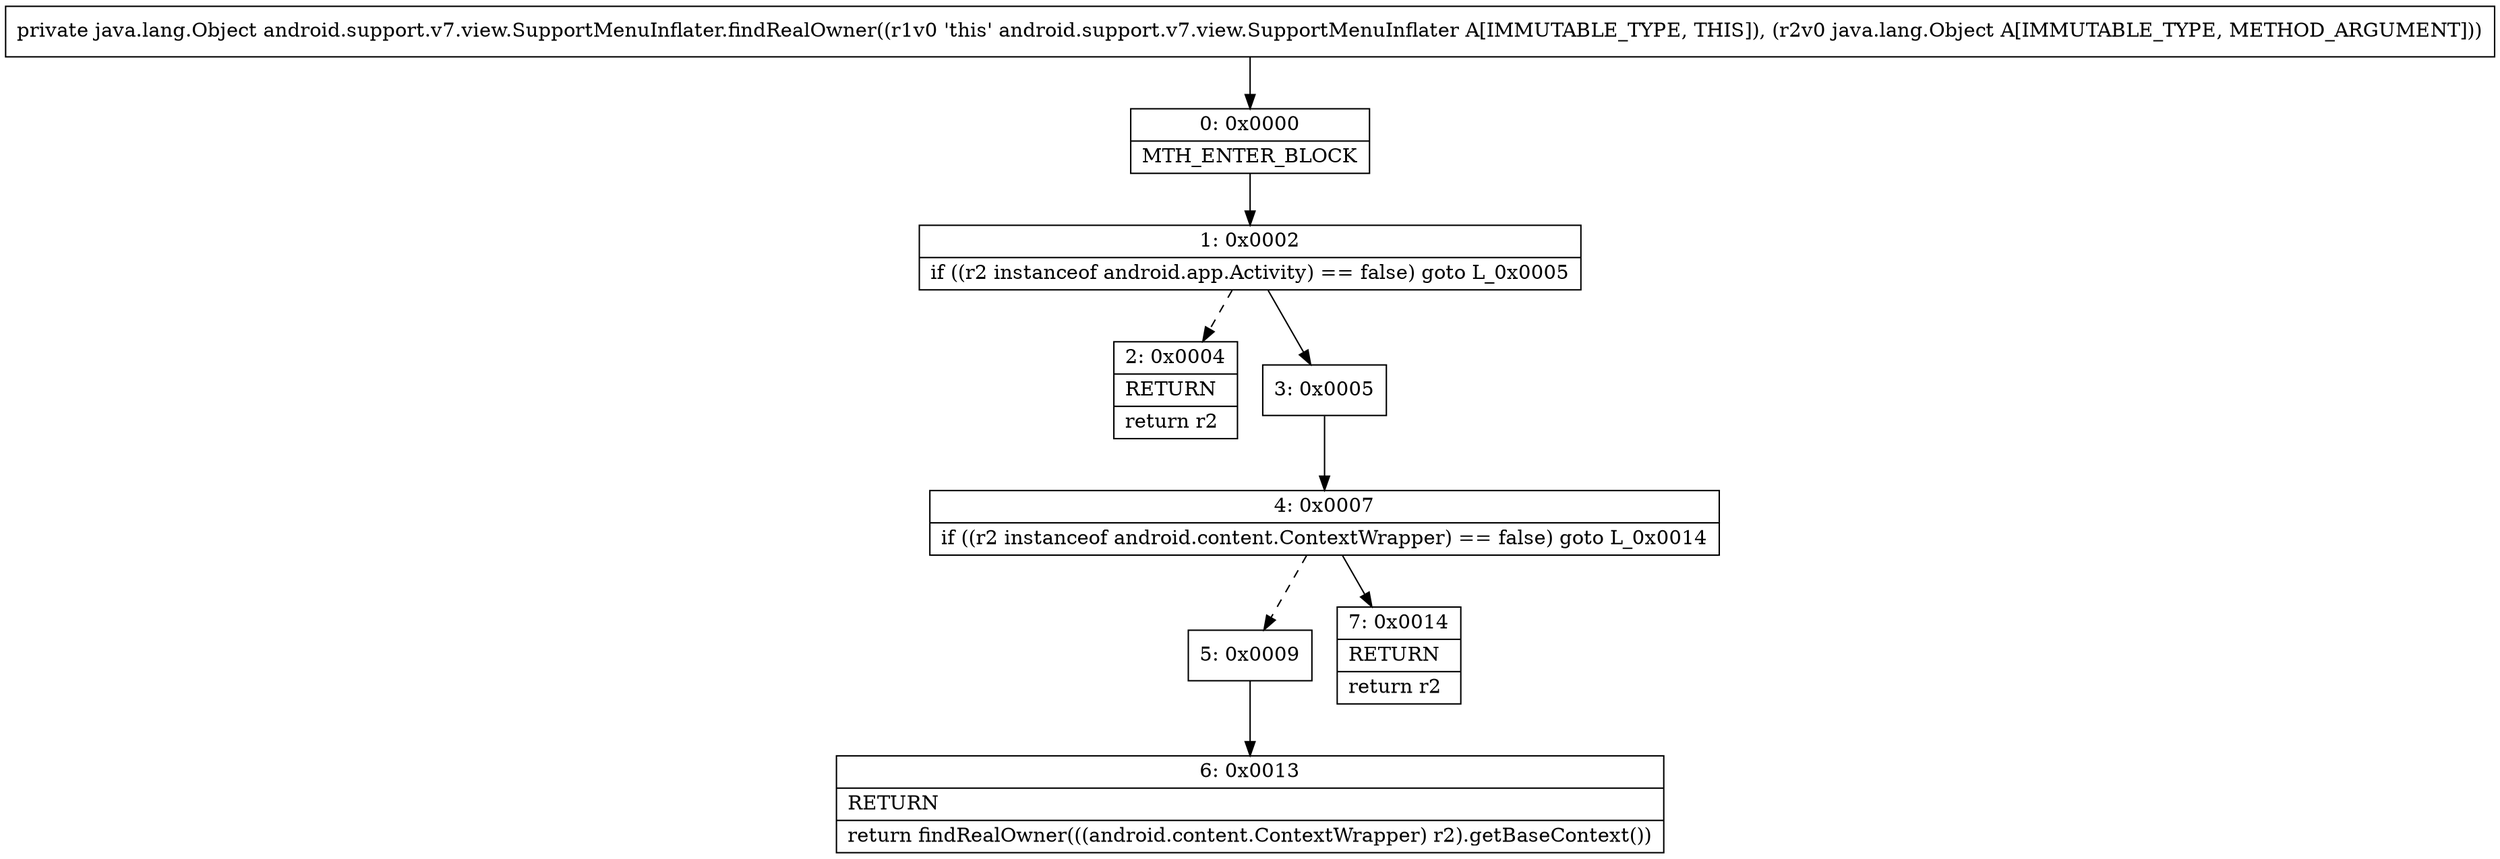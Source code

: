 digraph "CFG forandroid.support.v7.view.SupportMenuInflater.findRealOwner(Ljava\/lang\/Object;)Ljava\/lang\/Object;" {
Node_0 [shape=record,label="{0\:\ 0x0000|MTH_ENTER_BLOCK\l}"];
Node_1 [shape=record,label="{1\:\ 0x0002|if ((r2 instanceof android.app.Activity) == false) goto L_0x0005\l}"];
Node_2 [shape=record,label="{2\:\ 0x0004|RETURN\l|return r2\l}"];
Node_3 [shape=record,label="{3\:\ 0x0005}"];
Node_4 [shape=record,label="{4\:\ 0x0007|if ((r2 instanceof android.content.ContextWrapper) == false) goto L_0x0014\l}"];
Node_5 [shape=record,label="{5\:\ 0x0009}"];
Node_6 [shape=record,label="{6\:\ 0x0013|RETURN\l|return findRealOwner(((android.content.ContextWrapper) r2).getBaseContext())\l}"];
Node_7 [shape=record,label="{7\:\ 0x0014|RETURN\l|return r2\l}"];
MethodNode[shape=record,label="{private java.lang.Object android.support.v7.view.SupportMenuInflater.findRealOwner((r1v0 'this' android.support.v7.view.SupportMenuInflater A[IMMUTABLE_TYPE, THIS]), (r2v0 java.lang.Object A[IMMUTABLE_TYPE, METHOD_ARGUMENT])) }"];
MethodNode -> Node_0;
Node_0 -> Node_1;
Node_1 -> Node_2[style=dashed];
Node_1 -> Node_3;
Node_3 -> Node_4;
Node_4 -> Node_5[style=dashed];
Node_4 -> Node_7;
Node_5 -> Node_6;
}

